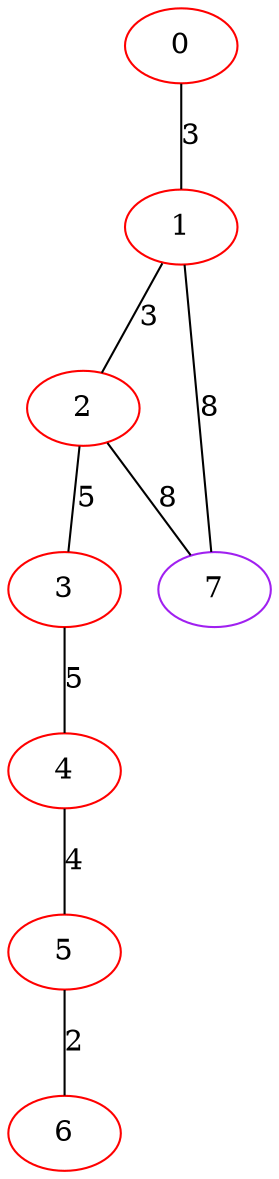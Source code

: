 graph "" {
0 [color=red, weight=1];
1 [color=red, weight=1];
2 [color=red, weight=1];
3 [color=red, weight=1];
4 [color=red, weight=1];
5 [color=red, weight=1];
6 [color=red, weight=1];
7 [color=purple, weight=4];
0 -- 1  [key=0, label=3];
1 -- 2  [key=0, label=3];
1 -- 7  [key=0, label=8];
2 -- 3  [key=0, label=5];
2 -- 7  [key=0, label=8];
3 -- 4  [key=0, label=5];
4 -- 5  [key=0, label=4];
5 -- 6  [key=0, label=2];
}
